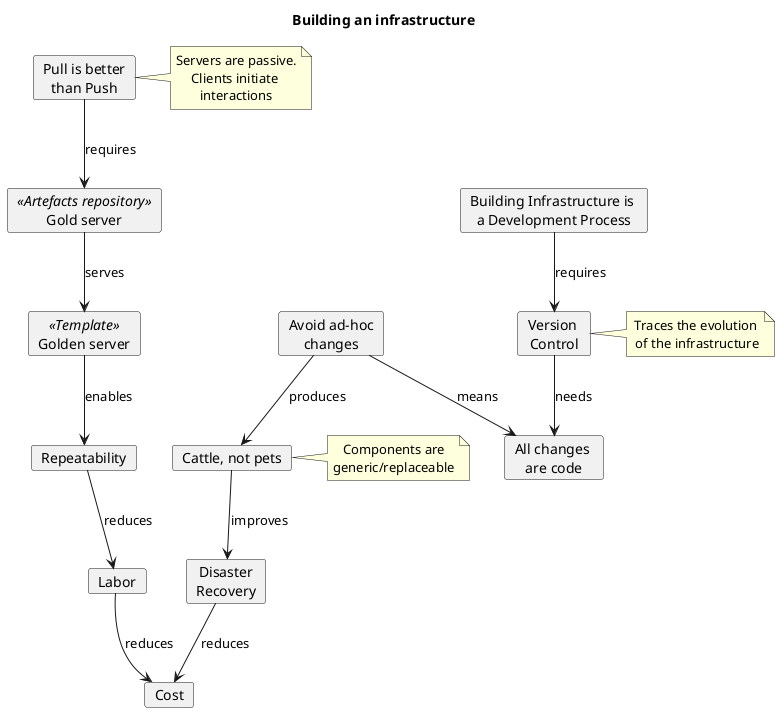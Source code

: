 @startuml

title Building an infrastructure

'left to right direction
skinparam defaultTextAlignment center

card "All changes \nare code" as code
card "Avoid ad-hoc\nchanges" as adhoc
card "Building Infrastructure is \na Development Process" as dev
card "Cattle, not pets" as cattle
note right: Components are\ngeneric/replaceable
card "Cost" as cost
card "Disaster\nRecovery" as dr
card "Gold server" <<Artefacts repository>> as artefacts
card "Golden server" <<Template>> as golden
card "Labor" as labor
card "Pull is better\nthan Push" as pull
note right: Servers are passive.\nClients initiate \ninteractions
card "Repeatability" as repeat
card "Version \nControl" as vc
note right: Traces the evolution\n of the infrastructure


artefacts --> golden: serves
adhoc --> cattle: produces
adhoc --> code: means
cattle --> dr: improves
dr --> cost: reduces
dev --> vc: requires
golden --> repeat: enables
labor --> cost: reduces
pull --> artefacts: requires
repeat --> labor: reduces
vc --> code: needs

@enduml

